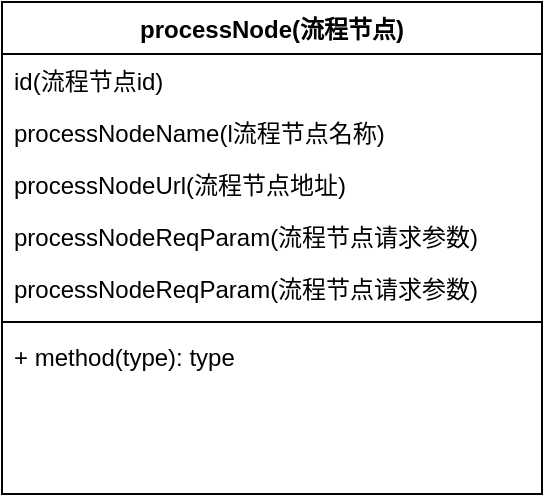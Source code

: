 <mxfile version="17.1.3" type="github">
  <diagram id="C5RBs43oDa-KdzZeNtuy" name="Page-1">
    <mxGraphModel dx="1422" dy="762" grid="1" gridSize="10" guides="1" tooltips="1" connect="1" arrows="1" fold="1" page="1" pageScale="1" pageWidth="2339" pageHeight="3300" math="0" shadow="0">
      <root>
        <mxCell id="WIyWlLk6GJQsqaUBKTNV-0" />
        <mxCell id="WIyWlLk6GJQsqaUBKTNV-1" parent="WIyWlLk6GJQsqaUBKTNV-0" />
        <mxCell id="hmPX7JEL7FMFby5LRh5r-0" value="processNode(流程节点)" style="swimlane;fontStyle=1;align=center;verticalAlign=top;childLayout=stackLayout;horizontal=1;startSize=26;horizontalStack=0;resizeParent=1;resizeParentMax=0;resizeLast=0;collapsible=1;marginBottom=0;" vertex="1" parent="WIyWlLk6GJQsqaUBKTNV-1">
          <mxGeometry x="160" y="100" width="270" height="246" as="geometry" />
        </mxCell>
        <mxCell id="hmPX7JEL7FMFby5LRh5r-1" value="id(流程节点id)" style="text;strokeColor=none;fillColor=none;align=left;verticalAlign=top;spacingLeft=4;spacingRight=4;overflow=hidden;rotatable=0;points=[[0,0.5],[1,0.5]];portConstraint=eastwest;" vertex="1" parent="hmPX7JEL7FMFby5LRh5r-0">
          <mxGeometry y="26" width="270" height="26" as="geometry" />
        </mxCell>
        <mxCell id="hmPX7JEL7FMFby5LRh5r-5" value="processNodeName(l流程节点名称)" style="text;strokeColor=none;fillColor=none;align=left;verticalAlign=top;spacingLeft=4;spacingRight=4;overflow=hidden;rotatable=0;points=[[0,0.5],[1,0.5]];portConstraint=eastwest;" vertex="1" parent="hmPX7JEL7FMFby5LRh5r-0">
          <mxGeometry y="52" width="270" height="26" as="geometry" />
        </mxCell>
        <mxCell id="hmPX7JEL7FMFby5LRh5r-4" value="processNodeUrl(流程节点地址)" style="text;strokeColor=none;fillColor=none;align=left;verticalAlign=top;spacingLeft=4;spacingRight=4;overflow=hidden;rotatable=0;points=[[0,0.5],[1,0.5]];portConstraint=eastwest;" vertex="1" parent="hmPX7JEL7FMFby5LRh5r-0">
          <mxGeometry y="78" width="270" height="26" as="geometry" />
        </mxCell>
        <mxCell id="hmPX7JEL7FMFby5LRh5r-6" value="processNodeReqParam(流程节点请求参数)" style="text;strokeColor=none;fillColor=none;align=left;verticalAlign=top;spacingLeft=4;spacingRight=4;overflow=hidden;rotatable=0;points=[[0,0.5],[1,0.5]];portConstraint=eastwest;" vertex="1" parent="hmPX7JEL7FMFby5LRh5r-0">
          <mxGeometry y="104" width="270" height="26" as="geometry" />
        </mxCell>
        <mxCell id="hmPX7JEL7FMFby5LRh5r-7" value="processNodeReqParam(流程节点请求参数)" style="text;strokeColor=none;fillColor=none;align=left;verticalAlign=top;spacingLeft=4;spacingRight=4;overflow=hidden;rotatable=0;points=[[0,0.5],[1,0.5]];portConstraint=eastwest;" vertex="1" parent="hmPX7JEL7FMFby5LRh5r-0">
          <mxGeometry y="130" width="270" height="26" as="geometry" />
        </mxCell>
        <mxCell id="hmPX7JEL7FMFby5LRh5r-2" value="" style="line;strokeWidth=1;fillColor=none;align=left;verticalAlign=middle;spacingTop=-1;spacingLeft=3;spacingRight=3;rotatable=0;labelPosition=right;points=[];portConstraint=eastwest;" vertex="1" parent="hmPX7JEL7FMFby5LRh5r-0">
          <mxGeometry y="156" width="270" height="8" as="geometry" />
        </mxCell>
        <mxCell id="hmPX7JEL7FMFby5LRh5r-3" value="+ method(type): type" style="text;strokeColor=none;fillColor=none;align=left;verticalAlign=top;spacingLeft=4;spacingRight=4;overflow=hidden;rotatable=0;points=[[0,0.5],[1,0.5]];portConstraint=eastwest;" vertex="1" parent="hmPX7JEL7FMFby5LRh5r-0">
          <mxGeometry y="164" width="270" height="82" as="geometry" />
        </mxCell>
      </root>
    </mxGraphModel>
  </diagram>
</mxfile>
